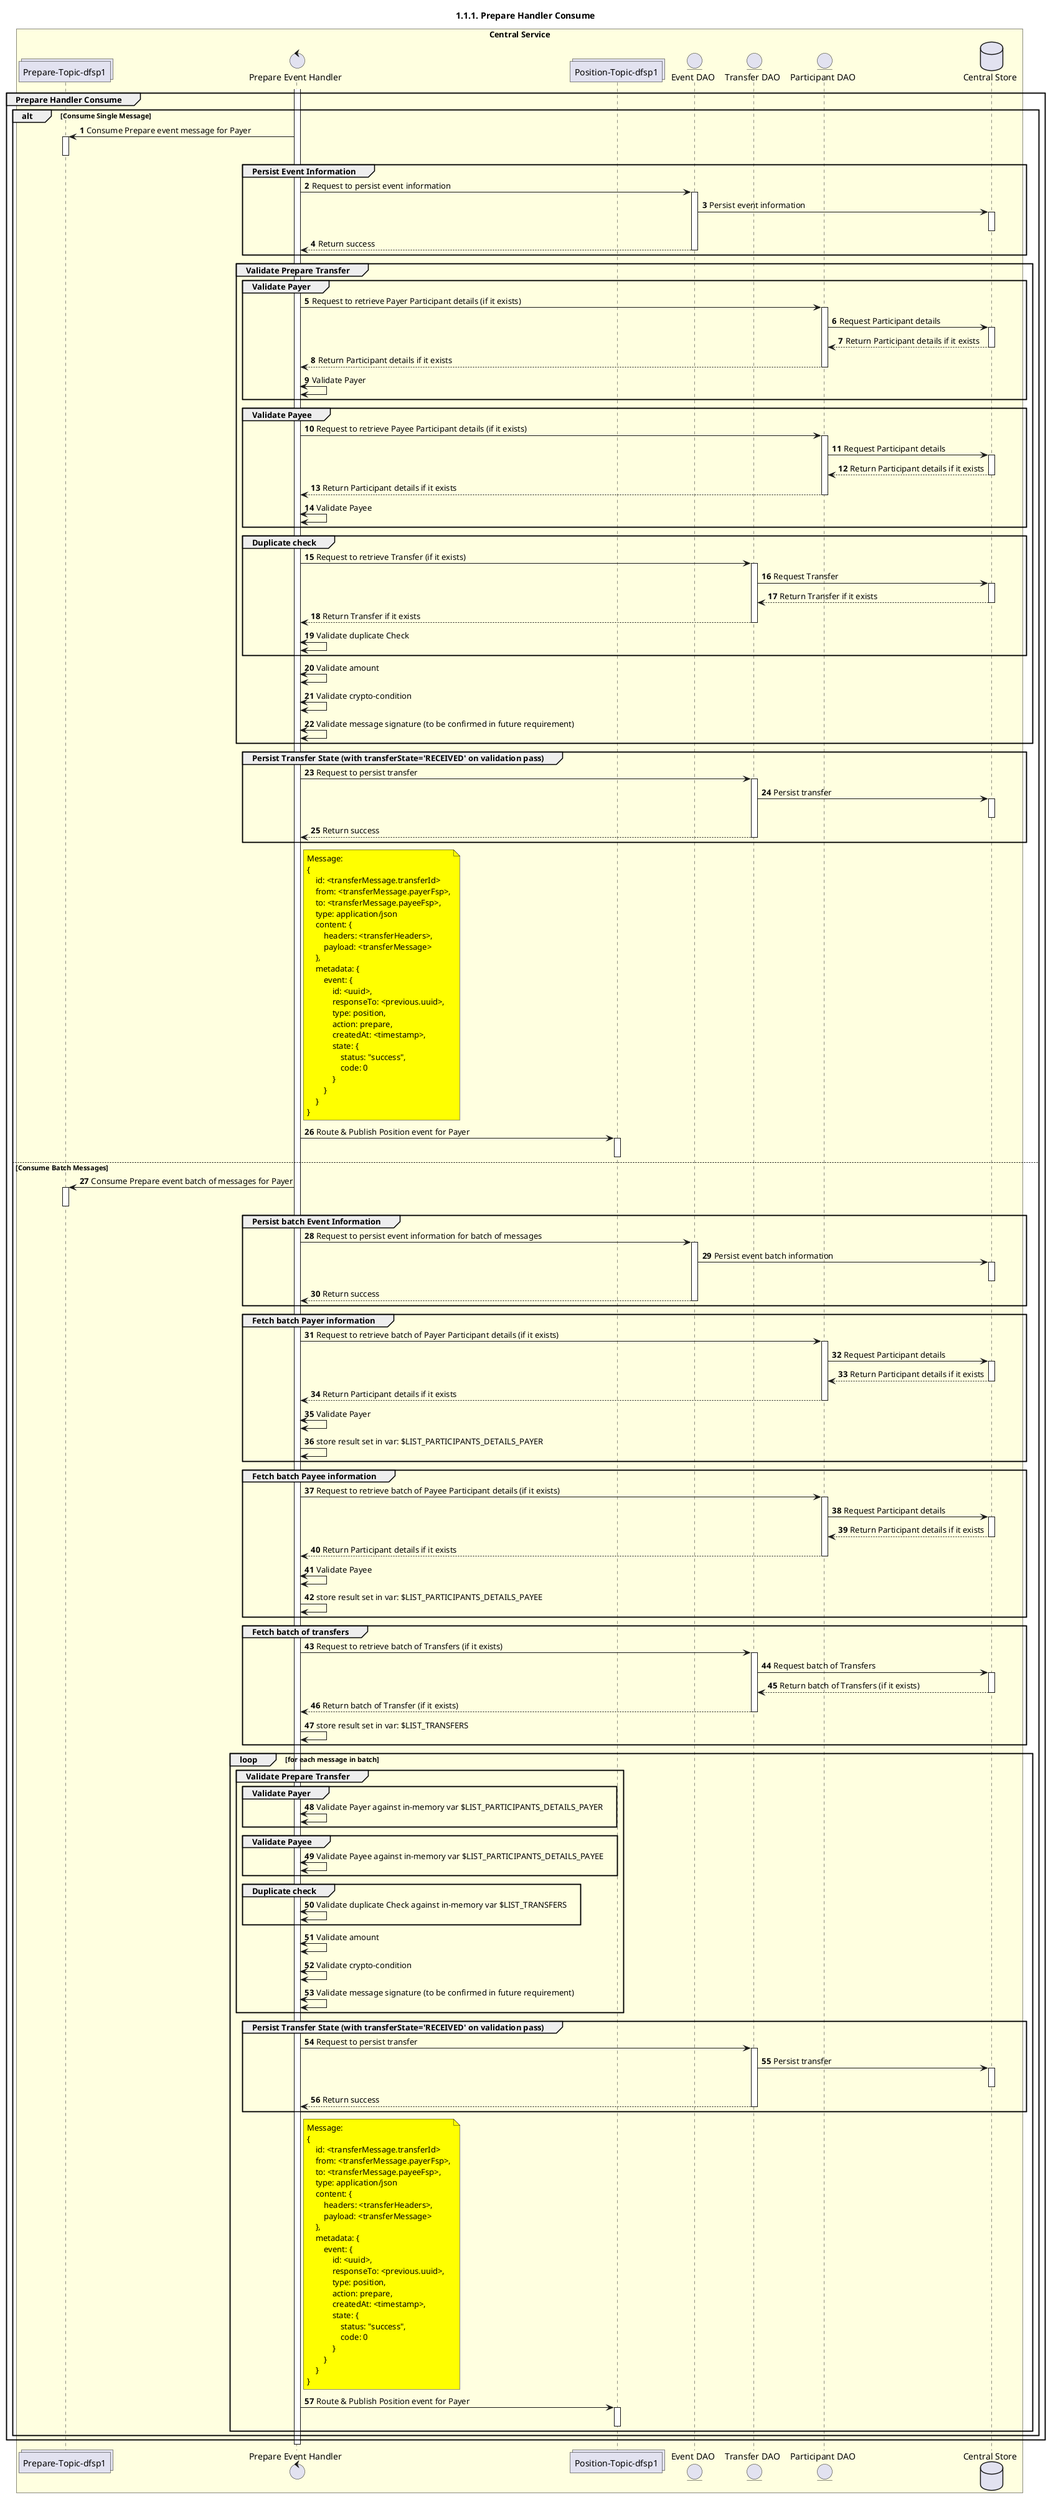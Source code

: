 @startuml
' declate title
title 1.1.1. Prepare Handler Consume

autonumber

' Actor Keys:
'   boundary - APIs/Interfaces, etc
'   collections - Kafka Topics
'   control - Kafka Consumers
'   entity - Database Access Objects
'   database - Database Persistance Store

' declare actors
collections "Prepare-Topic-dfsp1" as TOPIC_PREPARE_DFSP1
control "Prepare Event Handler" as PREP_HANDLER
collections "Position-Topic-dfsp1" as TOPIC_POSITION_DFSP1
entity "Event DAO" as EVENT_DAO
entity "Transfer DAO" as TRANS_DAO
entity "Participant DAO" as PARTICIPANT_DAO
database "Central Store" as DB

box "Central Service" #LightYellow
    participant TOPIC_PREPARE_DFSP1
    participant PREP_HANDLER
    participant TOPIC_POSITION_DFSP1
    participant EVENT_DAO
    participant TRANS_DAO
    participant PARTICIPANT_DAO
    participant DB
end box

' start flow
activate PREP_HANDLER
group Prepare Handler Consume
    alt Consume Single Message
        TOPIC_PREPARE_DFSP1 <- PREP_HANDLER: Consume Prepare event message for Payer
        activate TOPIC_PREPARE_DFSP1
        deactivate TOPIC_PREPARE_DFSP1
        group Persist Event Information
            PREP_HANDLER -> EVENT_DAO: Request to persist event information
            activate EVENT_DAO
            EVENT_DAO -> DB: Persist event information
            activate DB
            deactivate DB
            EVENT_DAO --> PREP_HANDLER: Return success
            deactivate EVENT_DAO
        end

        group Validate Prepare Transfer
            group Validate Payer
                PREP_HANDLER -> PARTICIPANT_DAO: Request to retrieve Payer Participant details (if it exists)
                activate PARTICIPANT_DAO
                PARTICIPANT_DAO -> DB: Request Participant details
                activate DB
                PARTICIPANT_DAO <-- DB: Return Participant details if it exists
                deactivate DB
                PARTICIPANT_DAO --> PREP_HANDLER: Return Participant details if it exists
                deactivate PARTICIPANT_DAO
                PREP_HANDLER <-> PREP_HANDLER: Validate Payer
            end
            group Validate Payee
                PREP_HANDLER -> PARTICIPANT_DAO: Request to retrieve Payee Participant details (if it exists)
                activate PARTICIPANT_DAO
                PARTICIPANT_DAO -> DB: Request Participant details
                activate DB
                PARTICIPANT_DAO <-- DB: Return Participant details if it exists
                deactivate DB
                PARTICIPANT_DAO --> PREP_HANDLER: Return Participant details if it exists
                deactivate PARTICIPANT_DAO
                PREP_HANDLER <-> PREP_HANDLER: Validate Payee
            end
            group Duplicate check
                PREP_HANDLER -> TRANS_DAO: Request to retrieve Transfer (if it exists)
                activate TRANS_DAO
                TRANS_DAO -> DB: Request Transfer
                activate DB
                TRANS_DAO <-- DB: Return Transfer if it exists
                deactivate DB
                TRANS_DAO --> PREP_HANDLER: Return Transfer if it exists
                deactivate TRANS_DAO
                PREP_HANDLER <-> PREP_HANDLER: Validate duplicate Check
            end
            PREP_HANDLER <-> PREP_HANDLER: Validate amount
            PREP_HANDLER <-> PREP_HANDLER: Validate crypto-condition
            PREP_HANDLER <-> PREP_HANDLER: Validate message signature (to be confirmed in future requirement)
        end

        group Persist Transfer State (with transferState='RECEIVED' on validation pass)
            PREP_HANDLER -> TRANS_DAO: Request to persist transfer
            activate TRANS_DAO
            TRANS_DAO -> DB: Persist transfer
            activate DB
            deactivate DB
            TRANS_DAO --> PREP_HANDLER: Return success
            deactivate TRANS_DAO
        end

        note right of PREP_HANDLER #yellow
            Message:
            {
                id: <transferMessage.transferId>
                from: <transferMessage.payerFsp>,
                to: <transferMessage.payeeFsp>,
                type: application/json
                content: {
                    headers: <transferHeaders>,
                    payload: <transferMessage>
                },
                metadata: {
                    event: {
                        id: <uuid>,
                        responseTo: <previous.uuid>,
                        type: position,
                        action: prepare,
                        createdAt: <timestamp>,
                        state: {
                            status: "success",
                            code: 0
                        }
                    }
                }
            }
        end note
        PREP_HANDLER -> TOPIC_POSITION_DFSP1: Route & Publish Position event for Payer
        activate TOPIC_POSITION_DFSP1
        deactivate TOPIC_POSITION_DFSP1

    else Consume Batch Messages
        TOPIC_PREPARE_DFSP1 <- PREP_HANDLER: Consume Prepare event batch of messages for Payer
        activate TOPIC_PREPARE_DFSP1
        deactivate TOPIC_PREPARE_DFSP1
        group Persist batch Event Information
            PREP_HANDLER -> EVENT_DAO: Request to persist event information for batch of messages
            activate EVENT_DAO
            EVENT_DAO -> DB: Persist event batch information
            activate DB
            deactivate DB
            EVENT_DAO ---> PREP_HANDLER: Return success
            deactivate EVENT_DAO
        end

        group Fetch batch Payer information
            PREP_HANDLER -> PARTICIPANT_DAO: Request to retrieve batch of Payer Participant details (if it exists)
            activate PARTICIPANT_DAO
            PARTICIPANT_DAO -> DB: Request Participant details
            activate DB
            PARTICIPANT_DAO <-- DB: Return Participant details if it exists
            deactivate DB
            PARTICIPANT_DAO --> PREP_HANDLER: Return Participant details if it exists
            deactivate PARTICIPANT_DAO
            PREP_HANDLER <-> PREP_HANDLER: Validate Payer
            PREP_HANDLER -> PREP_HANDLER: store result set in var: $LIST_PARTICIPANTS_DETAILS_PAYER
        end

        group Fetch batch Payee information
            PREP_HANDLER -> PARTICIPANT_DAO: Request to retrieve batch of Payee Participant details (if it exists)
            activate PARTICIPANT_DAO
            PARTICIPANT_DAO -> DB: Request Participant details
            activate DB
            PARTICIPANT_DAO <-- DB: Return Participant details if it exists
            deactivate DB
            PARTICIPANT_DAO --> PREP_HANDLER: Return Participant details if it exists
            deactivate PARTICIPANT_DAO
            PREP_HANDLER <-> PREP_HANDLER: Validate Payee
            PREP_HANDLER -> PREP_HANDLER: store result set in var: $LIST_PARTICIPANTS_DETAILS_PAYEE
        end

        group Fetch batch of transfers
            PREP_HANDLER -> TRANS_DAO: Request to retrieve batch of Transfers (if it exists)
            activate TRANS_DAO
            TRANS_DAO -> DB: Request batch of Transfers
            activate DB
            TRANS_DAO <-- DB: Return batch of Transfers (if it exists)
            deactivate DB
            TRANS_DAO --> PREP_HANDLER: Return batch of Transfer (if it exists)
            deactivate TRANS_DAO
            PREP_HANDLER -> PREP_HANDLER: store result set in var: $LIST_TRANSFERS
        end

        loop for each message in batch

            group Validate Prepare Transfer
                group Validate Payer
                    PREP_HANDLER <-> PREP_HANDLER: Validate Payer against in-memory var $LIST_PARTICIPANTS_DETAILS_PAYER
                end
                group Validate Payee
                    PREP_HANDLER <-> PREP_HANDLER: Validate Payee against in-memory var $LIST_PARTICIPANTS_DETAILS_PAYEE
                end
                group Duplicate check
                    PREP_HANDLER <-> PREP_HANDLER: Validate duplicate Check against in-memory var $LIST_TRANSFERS
                end
                PREP_HANDLER <-> PREP_HANDLER: Validate amount
                PREP_HANDLER <-> PREP_HANDLER: Validate crypto-condition
                PREP_HANDLER <-> PREP_HANDLER: Validate message signature (to be confirmed in future requirement)
            end

            group Persist Transfer State (with transferState='RECEIVED' on validation pass)
                PREP_HANDLER -> TRANS_DAO: Request to persist transfer
                activate TRANS_DAO
                TRANS_DAO -> DB: Persist transfer
                activate DB
                deactivate DB
                TRANS_DAO --> PREP_HANDLER: Return success
                deactivate TRANS_DAO
            end

            note right of PREP_HANDLER #yellow
                Message:
                {
                    id: <transferMessage.transferId>
                    from: <transferMessage.payerFsp>,
                    to: <transferMessage.payeeFsp>,
                    type: application/json
                    content: {
                        headers: <transferHeaders>,
                        payload: <transferMessage>
                    },
                    metadata: {
                        event: {
                            id: <uuid>,
                            responseTo: <previous.uuid>,
                            type: position,
                            action: prepare,
                            createdAt: <timestamp>,
                            state: {
                                status: "success",
                                code: 0
                            }
                        }
                    }
                }
            end note
            PREP_HANDLER -> TOPIC_POSITION_DFSP1: Route & Publish Position event for Payer
            activate TOPIC_POSITION_DFSP1
            deactivate TOPIC_POSITION_DFSP1
        end
    end
end
deactivate PREP_HANDLER
@enduml
